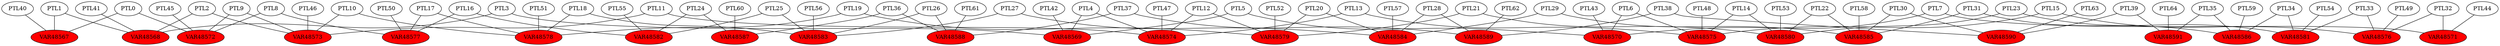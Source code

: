 graph model {
PTL0 -- VAR48567;

PTL0 -- VAR48572;

PTL1 -- VAR48567;

PTL1 -- VAR48568;

PTL2 -- VAR48568;

PTL2 -- VAR48573;

PTL3 -- VAR48568;

PTL3 -- VAR48569;

PTL4 -- VAR48569;

PTL4 -- VAR48574;

PTL5 -- VAR48569;

PTL5 -- VAR48570;

PTL6 -- VAR48570;

PTL6 -- VAR48575;

PTL7 -- VAR48570;

PTL7 -- VAR48571;

PTL8 -- VAR48572;

PTL8 -- VAR48577;

PTL9 -- VAR48572;

PTL9 -- VAR48573;

PTL10 -- VAR48573;

PTL10 -- VAR48578;

PTL11 -- VAR48573;

PTL11 -- VAR48574;

PTL12 -- VAR48574;

PTL12 -- VAR48579;

PTL13 -- VAR48574;

PTL13 -- VAR48575;

PTL14 -- VAR48575;

PTL14 -- VAR48580;

PTL15 -- VAR48575;

PTL15 -- VAR48576;

PTL16 -- VAR48577;

PTL16 -- VAR48582;

PTL17 -- VAR48577;

PTL17 -- VAR48578;

PTL18 -- VAR48578;

PTL18 -- VAR48583;

PTL19 -- VAR48578;

PTL19 -- VAR48579;

PTL20 -- VAR48579;

PTL20 -- VAR48584;

PTL21 -- VAR48579;

PTL21 -- VAR48580;

PTL22 -- VAR48580;

PTL22 -- VAR48585;

PTL23 -- VAR48580;

PTL23 -- VAR48581;

PTL24 -- VAR48582;

PTL24 -- VAR48587;

PTL25 -- VAR48582;

PTL25 -- VAR48583;

PTL26 -- VAR48583;

PTL26 -- VAR48588;

PTL27 -- VAR48583;

PTL27 -- VAR48584;

PTL28 -- VAR48584;

PTL28 -- VAR48589;

PTL29 -- VAR48584;

PTL29 -- VAR48585;

PTL30 -- VAR48585;

PTL30 -- VAR48590;

PTL31 -- VAR48585;

PTL31 -- VAR48586;

PTL32 -- VAR48571;

PTL32 -- VAR48576;

PTL33 -- VAR48576;

PTL33 -- VAR48581;

PTL34 -- VAR48581;

PTL34 -- VAR48586;

PTL35 -- VAR48586;

PTL35 -- VAR48591;

PTL36 -- VAR48587;

PTL36 -- VAR48588;

PTL37 -- VAR48588;

PTL37 -- VAR48589;

PTL38 -- VAR48589;

PTL38 -- VAR48590;

PTL39 -- VAR48590;

PTL39 -- VAR48591;

PTL40 -- VAR48567;

PTL41 -- VAR48568;

PTL42 -- VAR48569;

PTL43 -- VAR48570;

PTL44 -- VAR48571;

PTL45 -- VAR48572;

PTL46 -- VAR48573;

PTL47 -- VAR48574;

PTL48 -- VAR48575;

PTL49 -- VAR48576;

PTL50 -- VAR48577;

PTL51 -- VAR48578;

PTL52 -- VAR48579;

PTL53 -- VAR48580;

PTL54 -- VAR48581;

PTL55 -- VAR48582;

PTL56 -- VAR48583;

PTL57 -- VAR48584;

PTL58 -- VAR48585;

PTL59 -- VAR48586;

PTL60 -- VAR48587;

PTL61 -- VAR48588;

PTL62 -- VAR48589;

PTL63 -- VAR48590;

PTL64 -- VAR48591;

VAR48567 [style=filled fillcolor=red];
VAR48572 [style=filled fillcolor=red];
VAR48568 [style=filled fillcolor=red];
VAR48573 [style=filled fillcolor=red];
VAR48569 [style=filled fillcolor=red];
VAR48574 [style=filled fillcolor=red];
VAR48570 [style=filled fillcolor=red];
VAR48575 [style=filled fillcolor=red];
VAR48571 [style=filled fillcolor=red];
VAR48577 [style=filled fillcolor=red];
VAR48578 [style=filled fillcolor=red];
VAR48579 [style=filled fillcolor=red];
VAR48580 [style=filled fillcolor=red];
VAR48576 [style=filled fillcolor=red];
VAR48582 [style=filled fillcolor=red];
VAR48583 [style=filled fillcolor=red];
VAR48584 [style=filled fillcolor=red];
VAR48585 [style=filled fillcolor=red];
VAR48581 [style=filled fillcolor=red];
VAR48587 [style=filled fillcolor=red];
VAR48588 [style=filled fillcolor=red];
VAR48589 [style=filled fillcolor=red];
VAR48590 [style=filled fillcolor=red];
VAR48586 [style=filled fillcolor=red];
VAR48591 [style=filled fillcolor=red];
}
